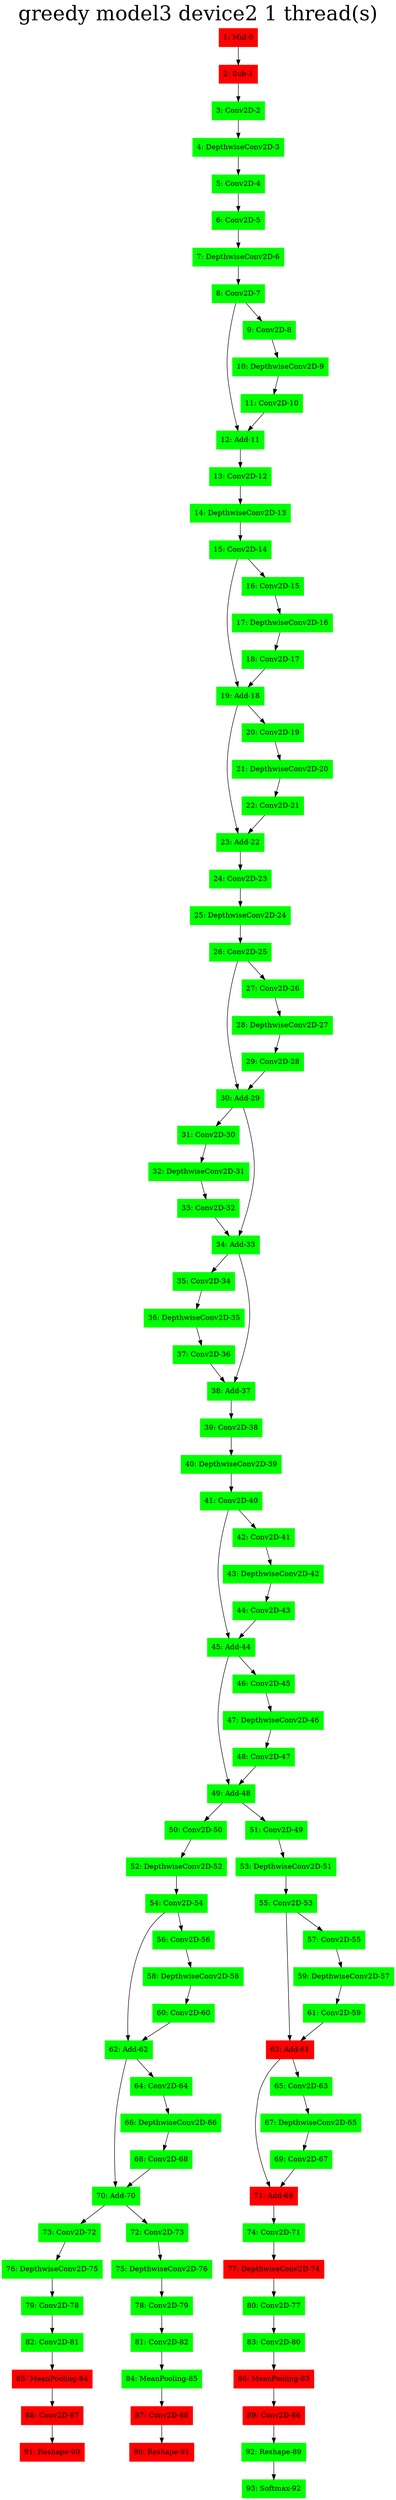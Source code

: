 digraph G {
label     = "greedy model3 device2 1 thread(s)"
    labelloc  =  t // t: Place the graph's title on top.
    fontsize  = 40 // Make title stand out by giving a large font size
    fontcolor = black"1: Mul-0"->"2: Sub-1";
"1: Mul-0" [shape=box,style=filled,color=red];
"2: Sub-1"->"3: Conv2D-2";
"2: Sub-1" [shape=box,style=filled,color=red];
"3: Conv2D-2"->"4: DepthwiseConv2D-3";
"3: Conv2D-2" [shape=box,style=filled,color=green];
"4: DepthwiseConv2D-3"->"5: Conv2D-4";
"4: DepthwiseConv2D-3" [shape=box,style=filled,color=green];
"5: Conv2D-4"->"6: Conv2D-5";
"5: Conv2D-4" [shape=box,style=filled,color=green];
"6: Conv2D-5"->"7: DepthwiseConv2D-6";
"6: Conv2D-5" [shape=box,style=filled,color=green];
"7: DepthwiseConv2D-6"->"8: Conv2D-7";
"7: DepthwiseConv2D-6" [shape=box,style=filled,color=green];
"8: Conv2D-7"->"12: Add-11";
"8: Conv2D-7"->"9: Conv2D-8";
"8: Conv2D-7" [shape=box,style=filled,color=green];
"9: Conv2D-8"->"10: DepthwiseConv2D-9";
"9: Conv2D-8" [shape=box,style=filled,color=green];
"10: DepthwiseConv2D-9"->"11: Conv2D-10";
"10: DepthwiseConv2D-9" [shape=box,style=filled,color=green];
"11: Conv2D-10"->"12: Add-11";
"11: Conv2D-10" [shape=box,style=filled,color=green];
"12: Add-11"->"13: Conv2D-12";
"12: Add-11" [shape=box,style=filled,color=green];
"13: Conv2D-12"->"14: DepthwiseConv2D-13";
"13: Conv2D-12" [shape=box,style=filled,color=green];
"14: DepthwiseConv2D-13"->"15: Conv2D-14";
"14: DepthwiseConv2D-13" [shape=box,style=filled,color=green];
"15: Conv2D-14"->"19: Add-18";
"15: Conv2D-14"->"16: Conv2D-15";
"15: Conv2D-14" [shape=box,style=filled,color=green];
"16: Conv2D-15"->"17: DepthwiseConv2D-16";
"16: Conv2D-15" [shape=box,style=filled,color=green];
"17: DepthwiseConv2D-16"->"18: Conv2D-17";
"17: DepthwiseConv2D-16" [shape=box,style=filled,color=green];
"18: Conv2D-17"->"19: Add-18";
"18: Conv2D-17" [shape=box,style=filled,color=green];
"19: Add-18"->"23: Add-22";
"19: Add-18"->"20: Conv2D-19";
"19: Add-18" [shape=box,style=filled,color=green];
"20: Conv2D-19"->"21: DepthwiseConv2D-20";
"20: Conv2D-19" [shape=box,style=filled,color=green];
"21: DepthwiseConv2D-20"->"22: Conv2D-21";
"21: DepthwiseConv2D-20" [shape=box,style=filled,color=green];
"22: Conv2D-21"->"23: Add-22";
"22: Conv2D-21" [shape=box,style=filled,color=green];
"23: Add-22"->"24: Conv2D-23";
"23: Add-22" [shape=box,style=filled,color=green];
"24: Conv2D-23"->"25: DepthwiseConv2D-24";
"24: Conv2D-23" [shape=box,style=filled,color=green];
"25: DepthwiseConv2D-24"->"26: Conv2D-25";
"25: DepthwiseConv2D-24" [shape=box,style=filled,color=green];
"26: Conv2D-25"->"30: Add-29";
"26: Conv2D-25"->"27: Conv2D-26";
"26: Conv2D-25" [shape=box,style=filled,color=green];
"27: Conv2D-26"->"28: DepthwiseConv2D-27";
"27: Conv2D-26" [shape=box,style=filled,color=green];
"28: DepthwiseConv2D-27"->"29: Conv2D-28";
"28: DepthwiseConv2D-27" [shape=box,style=filled,color=green];
"29: Conv2D-28"->"30: Add-29";
"29: Conv2D-28" [shape=box,style=filled,color=green];
"30: Add-29"->"31: Conv2D-30";
"30: Add-29"->"34: Add-33";
"30: Add-29" [shape=box,style=filled,color=green];
"31: Conv2D-30"->"32: DepthwiseConv2D-31";
"31: Conv2D-30" [shape=box,style=filled,color=green];
"32: DepthwiseConv2D-31"->"33: Conv2D-32";
"32: DepthwiseConv2D-31" [shape=box,style=filled,color=green];
"33: Conv2D-32"->"34: Add-33";
"33: Conv2D-32" [shape=box,style=filled,color=green];
"34: Add-33"->"35: Conv2D-34";
"34: Add-33"->"38: Add-37";
"34: Add-33" [shape=box,style=filled,color=green];
"35: Conv2D-34"->"36: DepthwiseConv2D-35";
"35: Conv2D-34" [shape=box,style=filled,color=green];
"36: DepthwiseConv2D-35"->"37: Conv2D-36";
"36: DepthwiseConv2D-35" [shape=box,style=filled,color=green];
"37: Conv2D-36"->"38: Add-37";
"37: Conv2D-36" [shape=box,style=filled,color=green];
"38: Add-37"->"39: Conv2D-38";
"38: Add-37" [shape=box,style=filled,color=green];
"39: Conv2D-38"->"40: DepthwiseConv2D-39";
"39: Conv2D-38" [shape=box,style=filled,color=green];
"40: DepthwiseConv2D-39"->"41: Conv2D-40";
"40: DepthwiseConv2D-39" [shape=box,style=filled,color=green];
"41: Conv2D-40"->"45: Add-44";
"41: Conv2D-40"->"42: Conv2D-41";
"41: Conv2D-40" [shape=box,style=filled,color=green];
"42: Conv2D-41"->"43: DepthwiseConv2D-42";
"42: Conv2D-41" [shape=box,style=filled,color=green];
"43: DepthwiseConv2D-42"->"44: Conv2D-43";
"43: DepthwiseConv2D-42" [shape=box,style=filled,color=green];
"44: Conv2D-43"->"45: Add-44";
"44: Conv2D-43" [shape=box,style=filled,color=green];
"45: Add-44"->"49: Add-48";
"45: Add-44"->"46: Conv2D-45";
"45: Add-44" [shape=box,style=filled,color=green];
"46: Conv2D-45"->"47: DepthwiseConv2D-46";
"46: Conv2D-45" [shape=box,style=filled,color=green];
"47: DepthwiseConv2D-46"->"48: Conv2D-47";
"47: DepthwiseConv2D-46" [shape=box,style=filled,color=green];
"48: Conv2D-47"->"49: Add-48";
"48: Conv2D-47" [shape=box,style=filled,color=green];
"49: Add-48"->"50: Conv2D-50";
"49: Add-48"->"51: Conv2D-49";
"49: Add-48" [shape=box,style=filled,color=green];
"51: Conv2D-49"->"53: DepthwiseConv2D-51";
"51: Conv2D-49" [shape=box,style=filled,color=green];
"53: DepthwiseConv2D-51"->"55: Conv2D-53";
"53: DepthwiseConv2D-51" [shape=box,style=filled,color=green];
"55: Conv2D-53"->"63: Add-61";
"55: Conv2D-53"->"57: Conv2D-55";
"55: Conv2D-53" [shape=box,style=filled,color=green];
"57: Conv2D-55"->"59: DepthwiseConv2D-57";
"57: Conv2D-55" [shape=box,style=filled,color=green];
"59: DepthwiseConv2D-57"->"61: Conv2D-59";
"59: DepthwiseConv2D-57" [shape=box,style=filled,color=green];
"61: Conv2D-59"->"63: Add-61";
"61: Conv2D-59" [shape=box,style=filled,color=green];
"63: Add-61"->"71: Add-69";
"63: Add-61"->"65: Conv2D-63";
"63: Add-61" [shape=box,style=filled,color=red];
"65: Conv2D-63"->"67: DepthwiseConv2D-65";
"65: Conv2D-63" [shape=box,style=filled,color=green];
"67: DepthwiseConv2D-65"->"69: Conv2D-67";
"67: DepthwiseConv2D-65" [shape=box,style=filled,color=green];
"69: Conv2D-67"->"71: Add-69";
"69: Conv2D-67" [shape=box,style=filled,color=green];
"71: Add-69"->"74: Conv2D-71";
"71: Add-69" [shape=box,style=filled,color=red];
"74: Conv2D-71"->"77: DepthwiseConv2D-74";
"74: Conv2D-71" [shape=box,style=filled,color=green];
"77: DepthwiseConv2D-74"->"80: Conv2D-77";
"77: DepthwiseConv2D-74" [shape=box,style=filled,color=red];
"80: Conv2D-77"->"83: Conv2D-80";
"80: Conv2D-77" [shape=box,style=filled,color=green];
"83: Conv2D-80"->"86: MeanPooling-83";
"83: Conv2D-80" [shape=box,style=filled,color=green];
"86: MeanPooling-83"->"89: Conv2D-86";
"86: MeanPooling-83" [shape=box,style=filled,color=red];
"89: Conv2D-86"->"92: Reshape-89";
"89: Conv2D-86" [shape=box,style=filled,color=red];
"92: Reshape-89"->"93: Softmax-92";
"92: Reshape-89" [shape=box,style=filled,color=green];
"93: Softmax-92" [shape=box,style=filled,color=green];
"50: Conv2D-50"->"52: DepthwiseConv2D-52";
"50: Conv2D-50" [shape=box,style=filled,color=green];
"52: DepthwiseConv2D-52"->"54: Conv2D-54";
"52: DepthwiseConv2D-52" [shape=box,style=filled,color=green];
"54: Conv2D-54"->"62: Add-62";
"54: Conv2D-54"->"56: Conv2D-56";
"54: Conv2D-54" [shape=box,style=filled,color=green];
"56: Conv2D-56"->"58: DepthwiseConv2D-58";
"56: Conv2D-56" [shape=box,style=filled,color=green];
"58: DepthwiseConv2D-58"->"60: Conv2D-60";
"58: DepthwiseConv2D-58" [shape=box,style=filled,color=green];
"60: Conv2D-60"->"62: Add-62";
"60: Conv2D-60" [shape=box,style=filled,color=green];
"62: Add-62"->"70: Add-70";
"62: Add-62"->"64: Conv2D-64";
"62: Add-62" [shape=box,style=filled,color=green];
"64: Conv2D-64"->"66: DepthwiseConv2D-66";
"64: Conv2D-64" [shape=box,style=filled,color=green];
"66: DepthwiseConv2D-66"->"68: Conv2D-68";
"66: DepthwiseConv2D-66" [shape=box,style=filled,color=green];
"68: Conv2D-68"->"70: Add-70";
"68: Conv2D-68" [shape=box,style=filled,color=green];
"70: Add-70"->"73: Conv2D-72";
"70: Add-70"->"72: Conv2D-73";
"70: Add-70" [shape=box,style=filled,color=green];
"72: Conv2D-73"->"75: DepthwiseConv2D-76";
"72: Conv2D-73" [shape=box,style=filled,color=green];
"75: DepthwiseConv2D-76"->"78: Conv2D-79";
"75: DepthwiseConv2D-76" [shape=box,style=filled,color=green];
"78: Conv2D-79"->"81: Conv2D-82";
"78: Conv2D-79" [shape=box,style=filled,color=green];
"81: Conv2D-82"->"84: MeanPooling-85";
"81: Conv2D-82" [shape=box,style=filled,color=green];
"84: MeanPooling-85"->"87: Conv2D-88";
"84: MeanPooling-85" [shape=box,style=filled,color=green];
"87: Conv2D-88"->"90: Reshape-91";
"87: Conv2D-88" [shape=box,style=filled,color=red];
"90: Reshape-91" [shape=box,style=filled,color=red];
"73: Conv2D-72"->"76: DepthwiseConv2D-75";
"73: Conv2D-72" [shape=box,style=filled,color=green];
"76: DepthwiseConv2D-75"->"79: Conv2D-78";
"76: DepthwiseConv2D-75" [shape=box,style=filled,color=green];
"79: Conv2D-78"->"82: Conv2D-81";
"79: Conv2D-78" [shape=box,style=filled,color=green];
"82: Conv2D-81"->"85: MeanPooling-84";
"82: Conv2D-81" [shape=box,style=filled,color=green];
"85: MeanPooling-84"->"88: Conv2D-87";
"85: MeanPooling-84" [shape=box,style=filled,color=red];
"88: Conv2D-87"->"91: Reshape-90";
"88: Conv2D-87" [shape=box,style=filled,color=red];
"91: Reshape-90" [shape=box,style=filled,color=red];
}